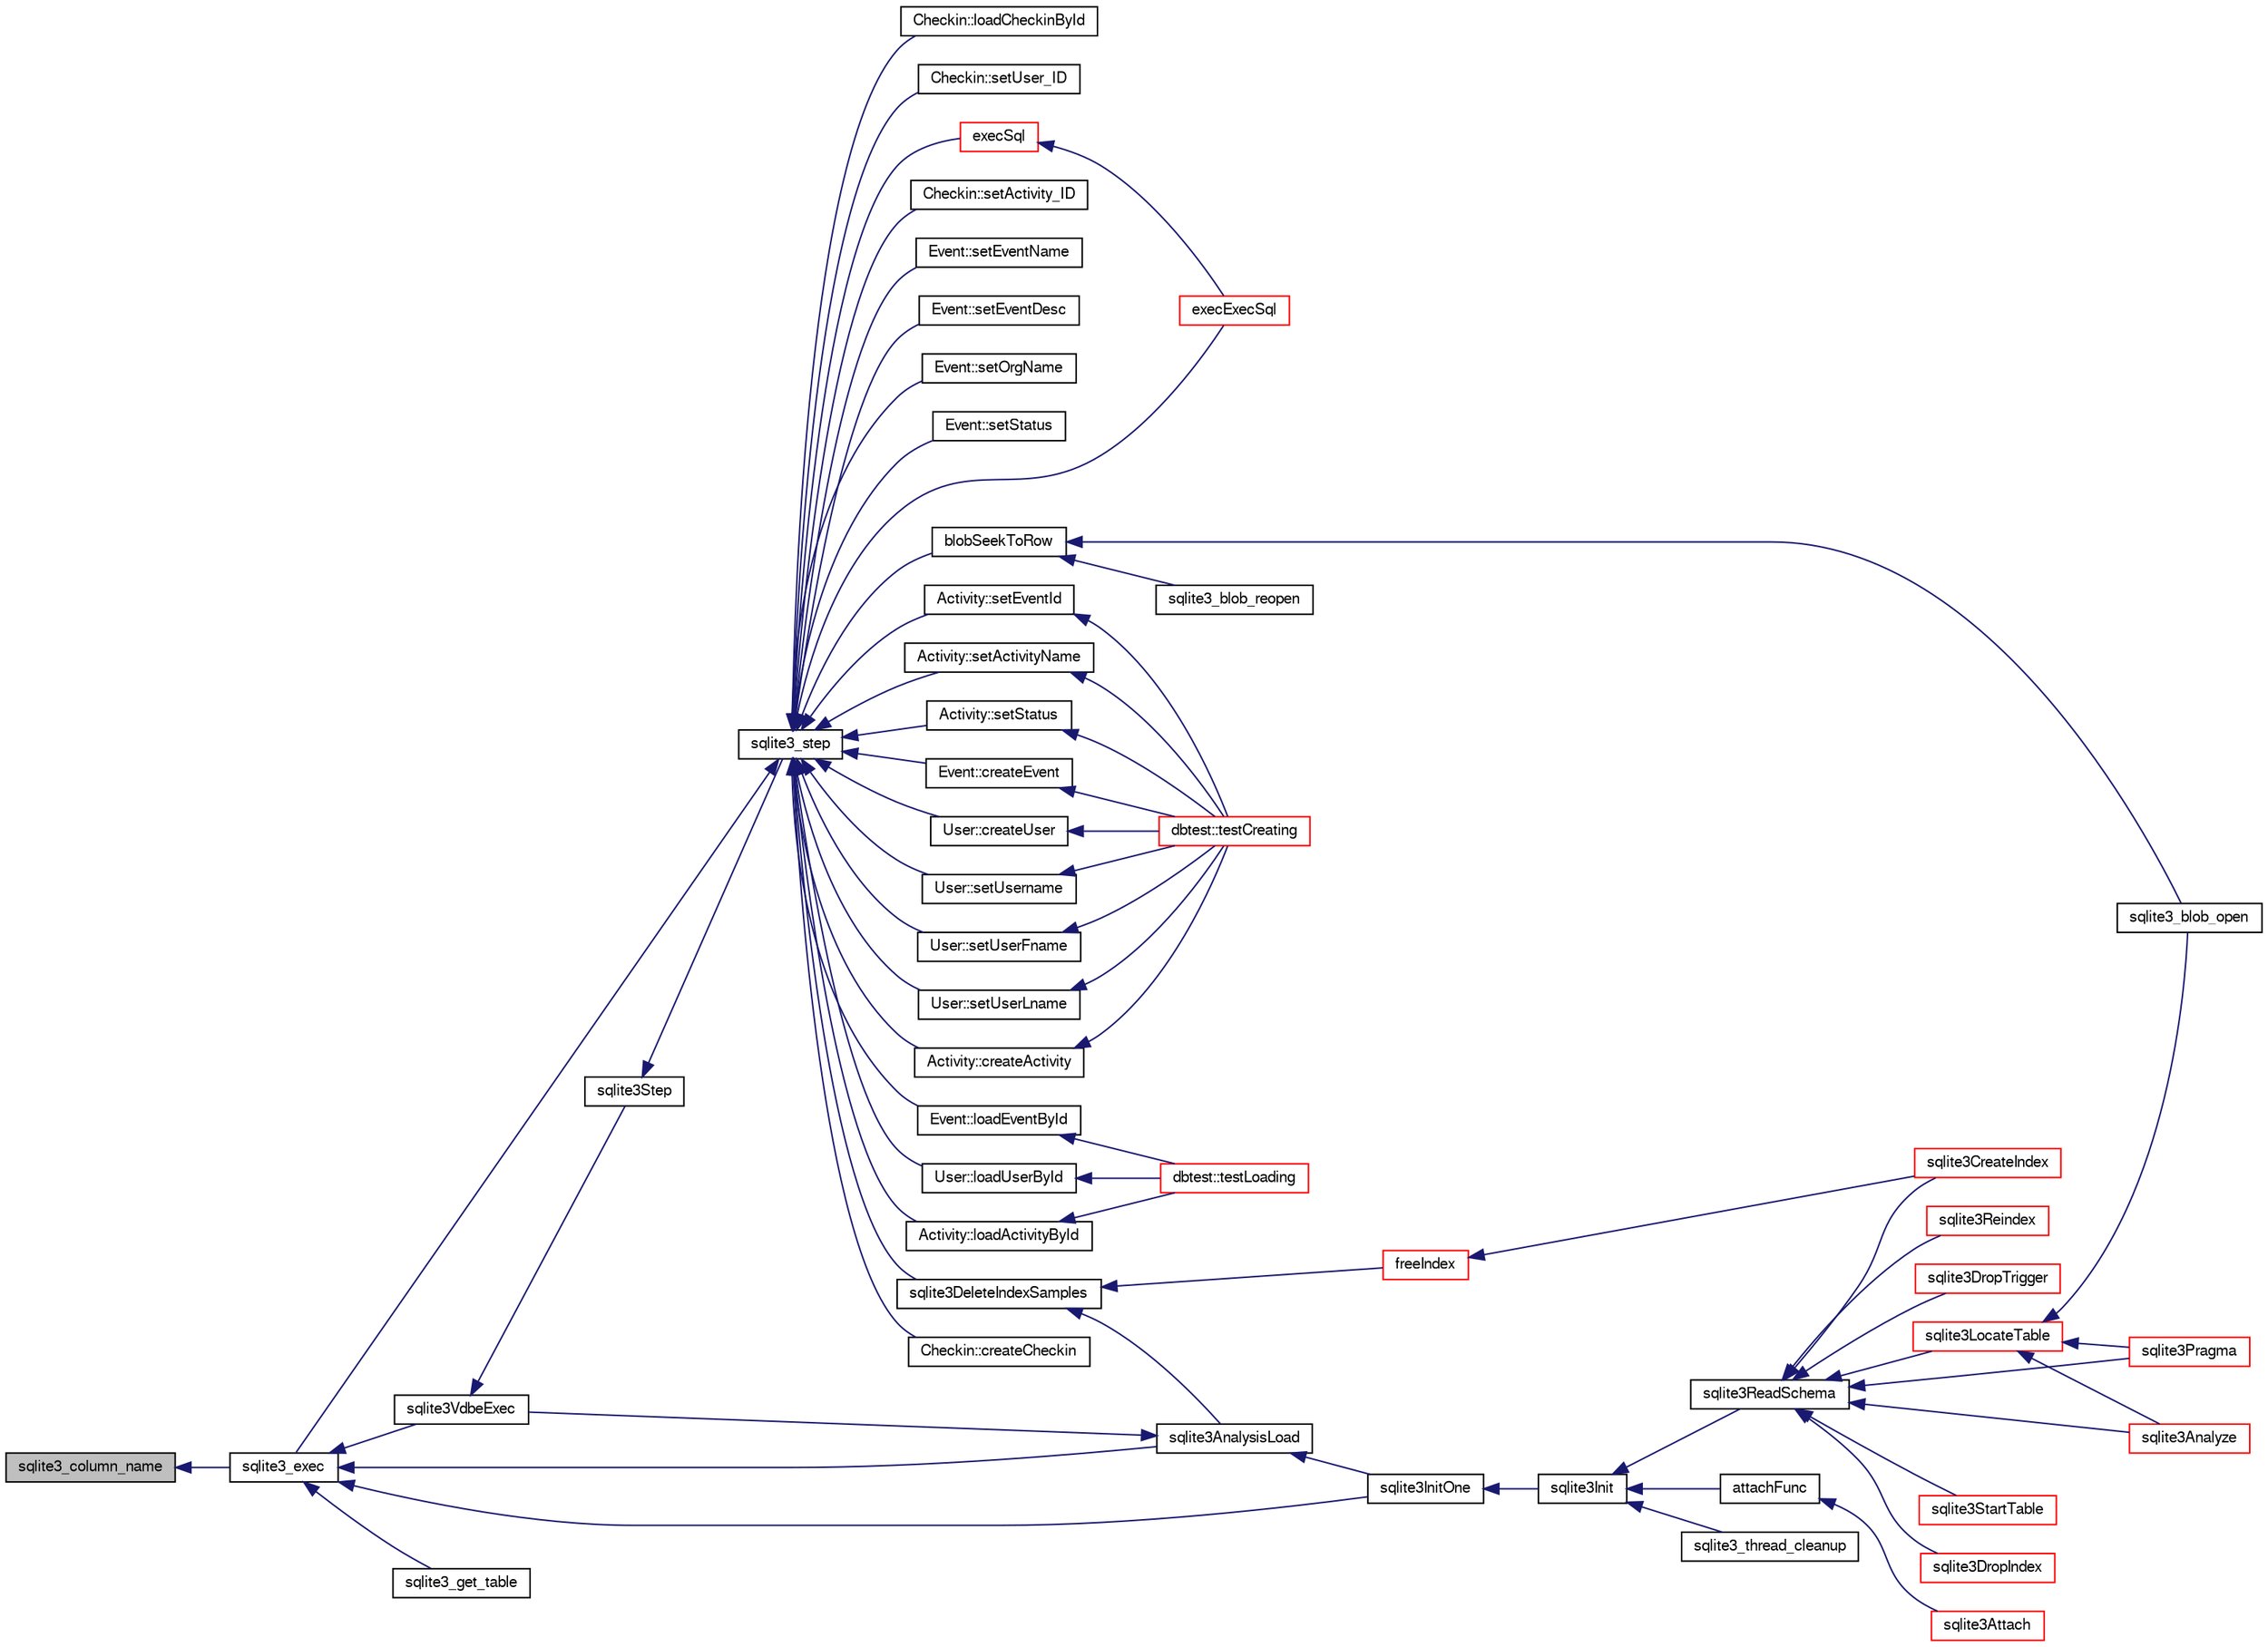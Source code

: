 digraph "sqlite3_column_name"
{
  edge [fontname="FreeSans",fontsize="10",labelfontname="FreeSans",labelfontsize="10"];
  node [fontname="FreeSans",fontsize="10",shape=record];
  rankdir="LR";
  Node19504 [label="sqlite3_column_name",height=0.2,width=0.4,color="black", fillcolor="grey75", style="filled", fontcolor="black"];
  Node19504 -> Node19505 [dir="back",color="midnightblue",fontsize="10",style="solid",fontname="FreeSans"];
  Node19505 [label="sqlite3_exec",height=0.2,width=0.4,color="black", fillcolor="white", style="filled",URL="$sqlite3_8h.html#a97487ec8150e0bcc8fa392ab8f0e24db"];
  Node19505 -> Node19506 [dir="back",color="midnightblue",fontsize="10",style="solid",fontname="FreeSans"];
  Node19506 [label="sqlite3VdbeExec",height=0.2,width=0.4,color="black", fillcolor="white", style="filled",URL="$sqlite3_8c.html#a8ce40a614bdc56719c4d642b1e4dfb21"];
  Node19506 -> Node19507 [dir="back",color="midnightblue",fontsize="10",style="solid",fontname="FreeSans"];
  Node19507 [label="sqlite3Step",height=0.2,width=0.4,color="black", fillcolor="white", style="filled",URL="$sqlite3_8c.html#a3f2872e873e2758a4beedad1d5113554"];
  Node19507 -> Node19508 [dir="back",color="midnightblue",fontsize="10",style="solid",fontname="FreeSans"];
  Node19508 [label="sqlite3_step",height=0.2,width=0.4,color="black", fillcolor="white", style="filled",URL="$sqlite3_8h.html#ac1e491ce36b7471eb28387f7d3c74334"];
  Node19508 -> Node19509 [dir="back",color="midnightblue",fontsize="10",style="solid",fontname="FreeSans"];
  Node19509 [label="Activity::createActivity",height=0.2,width=0.4,color="black", fillcolor="white", style="filled",URL="$classActivity.html#a813cc5e52c14ab49b39014c134e3425b"];
  Node19509 -> Node19510 [dir="back",color="midnightblue",fontsize="10",style="solid",fontname="FreeSans"];
  Node19510 [label="dbtest::testCreating",height=0.2,width=0.4,color="red", fillcolor="white", style="filled",URL="$classdbtest.html#a8193e88a7df657069c8a6bd09c8243b7"];
  Node19508 -> Node19512 [dir="back",color="midnightblue",fontsize="10",style="solid",fontname="FreeSans"];
  Node19512 [label="Activity::loadActivityById",height=0.2,width=0.4,color="black", fillcolor="white", style="filled",URL="$classActivity.html#abe4ffb4f08a47212ebf9013259d9e7fd"];
  Node19512 -> Node19513 [dir="back",color="midnightblue",fontsize="10",style="solid",fontname="FreeSans"];
  Node19513 [label="dbtest::testLoading",height=0.2,width=0.4,color="red", fillcolor="white", style="filled",URL="$classdbtest.html#a6f98d82a2c8e2b9040848763504ddae1"];
  Node19508 -> Node19514 [dir="back",color="midnightblue",fontsize="10",style="solid",fontname="FreeSans"];
  Node19514 [label="Activity::setEventId",height=0.2,width=0.4,color="black", fillcolor="white", style="filled",URL="$classActivity.html#adb1d0fd0d08f473e068f0a4086bfa9ca"];
  Node19514 -> Node19510 [dir="back",color="midnightblue",fontsize="10",style="solid",fontname="FreeSans"];
  Node19508 -> Node19515 [dir="back",color="midnightblue",fontsize="10",style="solid",fontname="FreeSans"];
  Node19515 [label="Activity::setActivityName",height=0.2,width=0.4,color="black", fillcolor="white", style="filled",URL="$classActivity.html#a62dc3737b33915a36086f9dd26d16a81"];
  Node19515 -> Node19510 [dir="back",color="midnightblue",fontsize="10",style="solid",fontname="FreeSans"];
  Node19508 -> Node19516 [dir="back",color="midnightblue",fontsize="10",style="solid",fontname="FreeSans"];
  Node19516 [label="Activity::setStatus",height=0.2,width=0.4,color="black", fillcolor="white", style="filled",URL="$classActivity.html#af618135a7738f4d2a7ee147a8ef912ea"];
  Node19516 -> Node19510 [dir="back",color="midnightblue",fontsize="10",style="solid",fontname="FreeSans"];
  Node19508 -> Node19517 [dir="back",color="midnightblue",fontsize="10",style="solid",fontname="FreeSans"];
  Node19517 [label="Checkin::createCheckin",height=0.2,width=0.4,color="black", fillcolor="white", style="filled",URL="$classCheckin.html#a4e40acdf7fff0e607f6de4f24f3a163c"];
  Node19508 -> Node19518 [dir="back",color="midnightblue",fontsize="10",style="solid",fontname="FreeSans"];
  Node19518 [label="Checkin::loadCheckinById",height=0.2,width=0.4,color="black", fillcolor="white", style="filled",URL="$classCheckin.html#a3461f70ea6c68475225f2a07f78a21e0"];
  Node19508 -> Node19519 [dir="back",color="midnightblue",fontsize="10",style="solid",fontname="FreeSans"];
  Node19519 [label="Checkin::setUser_ID",height=0.2,width=0.4,color="black", fillcolor="white", style="filled",URL="$classCheckin.html#a76ab640f4f912876dbebf183db5359c6"];
  Node19508 -> Node19520 [dir="back",color="midnightblue",fontsize="10",style="solid",fontname="FreeSans"];
  Node19520 [label="Checkin::setActivity_ID",height=0.2,width=0.4,color="black", fillcolor="white", style="filled",URL="$classCheckin.html#ab2ff3ec2604ec73a42af25874a00b232"];
  Node19508 -> Node19521 [dir="back",color="midnightblue",fontsize="10",style="solid",fontname="FreeSans"];
  Node19521 [label="Event::createEvent",height=0.2,width=0.4,color="black", fillcolor="white", style="filled",URL="$classEvent.html#a77adb9f4a46ffb32c2d931f0691f5903"];
  Node19521 -> Node19510 [dir="back",color="midnightblue",fontsize="10",style="solid",fontname="FreeSans"];
  Node19508 -> Node19522 [dir="back",color="midnightblue",fontsize="10",style="solid",fontname="FreeSans"];
  Node19522 [label="Event::loadEventById",height=0.2,width=0.4,color="black", fillcolor="white", style="filled",URL="$classEvent.html#afa66cea33f722dbeecb69cc98fdea055"];
  Node19522 -> Node19513 [dir="back",color="midnightblue",fontsize="10",style="solid",fontname="FreeSans"];
  Node19508 -> Node19523 [dir="back",color="midnightblue",fontsize="10",style="solid",fontname="FreeSans"];
  Node19523 [label="Event::setEventName",height=0.2,width=0.4,color="black", fillcolor="white", style="filled",URL="$classEvent.html#a10596b6ca077df05184e30d62b08729d"];
  Node19508 -> Node19524 [dir="back",color="midnightblue",fontsize="10",style="solid",fontname="FreeSans"];
  Node19524 [label="Event::setEventDesc",height=0.2,width=0.4,color="black", fillcolor="white", style="filled",URL="$classEvent.html#ae36b8377dcae792f1c5c4726024c981b"];
  Node19508 -> Node19525 [dir="back",color="midnightblue",fontsize="10",style="solid",fontname="FreeSans"];
  Node19525 [label="Event::setOrgName",height=0.2,width=0.4,color="black", fillcolor="white", style="filled",URL="$classEvent.html#a19aac0f776bd764563a54977656cf680"];
  Node19508 -> Node19526 [dir="back",color="midnightblue",fontsize="10",style="solid",fontname="FreeSans"];
  Node19526 [label="Event::setStatus",height=0.2,width=0.4,color="black", fillcolor="white", style="filled",URL="$classEvent.html#ab0a6b9285af0f4172eb841e2b80f8972"];
  Node19508 -> Node19527 [dir="back",color="midnightblue",fontsize="10",style="solid",fontname="FreeSans"];
  Node19527 [label="blobSeekToRow",height=0.2,width=0.4,color="black", fillcolor="white", style="filled",URL="$sqlite3_8c.html#afff57e13332b98c8a44a7cebe38962ab"];
  Node19527 -> Node19528 [dir="back",color="midnightblue",fontsize="10",style="solid",fontname="FreeSans"];
  Node19528 [label="sqlite3_blob_open",height=0.2,width=0.4,color="black", fillcolor="white", style="filled",URL="$sqlite3_8h.html#adb8ad839a5bdd62a43785132bc7dd518"];
  Node19527 -> Node19529 [dir="back",color="midnightblue",fontsize="10",style="solid",fontname="FreeSans"];
  Node19529 [label="sqlite3_blob_reopen",height=0.2,width=0.4,color="black", fillcolor="white", style="filled",URL="$sqlite3_8h.html#abc77c24fdc0150138490359a94360f7e"];
  Node19508 -> Node19530 [dir="back",color="midnightblue",fontsize="10",style="solid",fontname="FreeSans"];
  Node19530 [label="sqlite3DeleteIndexSamples",height=0.2,width=0.4,color="black", fillcolor="white", style="filled",URL="$sqlite3_8c.html#aaeda0302fbf61397ec009f65bed047ef"];
  Node19530 -> Node19531 [dir="back",color="midnightblue",fontsize="10",style="solid",fontname="FreeSans"];
  Node19531 [label="sqlite3AnalysisLoad",height=0.2,width=0.4,color="black", fillcolor="white", style="filled",URL="$sqlite3_8c.html#a48a2301c27e1d3d68708b9b8761b5a01"];
  Node19531 -> Node19506 [dir="back",color="midnightblue",fontsize="10",style="solid",fontname="FreeSans"];
  Node19531 -> Node19532 [dir="back",color="midnightblue",fontsize="10",style="solid",fontname="FreeSans"];
  Node19532 [label="sqlite3InitOne",height=0.2,width=0.4,color="black", fillcolor="white", style="filled",URL="$sqlite3_8c.html#ac4318b25df65269906b0379251fe9b85"];
  Node19532 -> Node19533 [dir="back",color="midnightblue",fontsize="10",style="solid",fontname="FreeSans"];
  Node19533 [label="sqlite3Init",height=0.2,width=0.4,color="black", fillcolor="white", style="filled",URL="$sqlite3_8c.html#aed74e3dc765631a833f522f425ff5a48"];
  Node19533 -> Node19534 [dir="back",color="midnightblue",fontsize="10",style="solid",fontname="FreeSans"];
  Node19534 [label="attachFunc",height=0.2,width=0.4,color="black", fillcolor="white", style="filled",URL="$sqlite3_8c.html#a69cb751a7da501b9a0aa37e0d7c3eaf7"];
  Node19534 -> Node19535 [dir="back",color="midnightblue",fontsize="10",style="solid",fontname="FreeSans"];
  Node19535 [label="sqlite3Attach",height=0.2,width=0.4,color="red", fillcolor="white", style="filled",URL="$sqlite3_8c.html#ae0907fe0b43cc1b4c7e6a16213e8546f"];
  Node19533 -> Node19538 [dir="back",color="midnightblue",fontsize="10",style="solid",fontname="FreeSans"];
  Node19538 [label="sqlite3ReadSchema",height=0.2,width=0.4,color="black", fillcolor="white", style="filled",URL="$sqlite3_8c.html#ac41a97f30334f7d35b2b5713097eca90"];
  Node19538 -> Node19539 [dir="back",color="midnightblue",fontsize="10",style="solid",fontname="FreeSans"];
  Node19539 [label="sqlite3Analyze",height=0.2,width=0.4,color="red", fillcolor="white", style="filled",URL="$sqlite3_8c.html#ac696deb1ccaae3fa855cfbd0bfd4d048"];
  Node19538 -> Node19540 [dir="back",color="midnightblue",fontsize="10",style="solid",fontname="FreeSans"];
  Node19540 [label="sqlite3LocateTable",height=0.2,width=0.4,color="red", fillcolor="white", style="filled",URL="$sqlite3_8c.html#adfeea5b18971250d4ff7f5a44e134d75"];
  Node19540 -> Node19528 [dir="back",color="midnightblue",fontsize="10",style="solid",fontname="FreeSans"];
  Node19540 -> Node19539 [dir="back",color="midnightblue",fontsize="10",style="solid",fontname="FreeSans"];
  Node19540 -> Node19584 [dir="back",color="midnightblue",fontsize="10",style="solid",fontname="FreeSans"];
  Node19584 [label="sqlite3Pragma",height=0.2,width=0.4,color="red", fillcolor="white", style="filled",URL="$sqlite3_8c.html#a111391370f58f8e6a6eca51fd34d62ed"];
  Node19538 -> Node19628 [dir="back",color="midnightblue",fontsize="10",style="solid",fontname="FreeSans"];
  Node19628 [label="sqlite3StartTable",height=0.2,width=0.4,color="red", fillcolor="white", style="filled",URL="$sqlite3_8c.html#af49b4395f39d9078a0dda2484c183012"];
  Node19538 -> Node19545 [dir="back",color="midnightblue",fontsize="10",style="solid",fontname="FreeSans"];
  Node19545 [label="sqlite3CreateIndex",height=0.2,width=0.4,color="red", fillcolor="white", style="filled",URL="$sqlite3_8c.html#a8dbe5e590ab6c58a8c45f34f7c81e825"];
  Node19538 -> Node19630 [dir="back",color="midnightblue",fontsize="10",style="solid",fontname="FreeSans"];
  Node19630 [label="sqlite3DropIndex",height=0.2,width=0.4,color="red", fillcolor="white", style="filled",URL="$sqlite3_8c.html#a3ffd2536f34a0cf6d427710b06b71e83"];
  Node19538 -> Node19598 [dir="back",color="midnightblue",fontsize="10",style="solid",fontname="FreeSans"];
  Node19598 [label="sqlite3Reindex",height=0.2,width=0.4,color="red", fillcolor="white", style="filled",URL="$sqlite3_8c.html#abd189e31189391e1ef114b413ff4abbf"];
  Node19538 -> Node19584 [dir="back",color="midnightblue",fontsize="10",style="solid",fontname="FreeSans"];
  Node19538 -> Node19631 [dir="back",color="midnightblue",fontsize="10",style="solid",fontname="FreeSans"];
  Node19631 [label="sqlite3DropTrigger",height=0.2,width=0.4,color="red", fillcolor="white", style="filled",URL="$sqlite3_8c.html#affdf1dd65e331b06feaef6ff8636305f"];
  Node19533 -> Node19632 [dir="back",color="midnightblue",fontsize="10",style="solid",fontname="FreeSans"];
  Node19632 [label="sqlite3_thread_cleanup",height=0.2,width=0.4,color="black", fillcolor="white", style="filled",URL="$sqlite3_8h.html#a34980c829db84f02e1a1599063469f06"];
  Node19530 -> Node19633 [dir="back",color="midnightblue",fontsize="10",style="solid",fontname="FreeSans"];
  Node19633 [label="freeIndex",height=0.2,width=0.4,color="red", fillcolor="white", style="filled",URL="$sqlite3_8c.html#a00907c99c18d5bcb9d0b38c077146c31"];
  Node19633 -> Node19545 [dir="back",color="midnightblue",fontsize="10",style="solid",fontname="FreeSans"];
  Node19508 -> Node19505 [dir="back",color="midnightblue",fontsize="10",style="solid",fontname="FreeSans"];
  Node19508 -> Node19690 [dir="back",color="midnightblue",fontsize="10",style="solid",fontname="FreeSans"];
  Node19690 [label="execSql",height=0.2,width=0.4,color="red", fillcolor="white", style="filled",URL="$sqlite3_8c.html#a7d16651b98a110662f4c265eff0246cb"];
  Node19690 -> Node19691 [dir="back",color="midnightblue",fontsize="10",style="solid",fontname="FreeSans"];
  Node19691 [label="execExecSql",height=0.2,width=0.4,color="red", fillcolor="white", style="filled",URL="$sqlite3_8c.html#ac1be09a6c047f21133d16378d301e0d4"];
  Node19508 -> Node19691 [dir="back",color="midnightblue",fontsize="10",style="solid",fontname="FreeSans"];
  Node19508 -> Node19693 [dir="back",color="midnightblue",fontsize="10",style="solid",fontname="FreeSans"];
  Node19693 [label="User::createUser",height=0.2,width=0.4,color="black", fillcolor="white", style="filled",URL="$classUser.html#a22ed673939e8cc0a136130b809bba513"];
  Node19693 -> Node19510 [dir="back",color="midnightblue",fontsize="10",style="solid",fontname="FreeSans"];
  Node19508 -> Node19694 [dir="back",color="midnightblue",fontsize="10",style="solid",fontname="FreeSans"];
  Node19694 [label="User::loadUserById",height=0.2,width=0.4,color="black", fillcolor="white", style="filled",URL="$classUser.html#a863377665b7fb83c5547dcf9727f5092"];
  Node19694 -> Node19513 [dir="back",color="midnightblue",fontsize="10",style="solid",fontname="FreeSans"];
  Node19508 -> Node19695 [dir="back",color="midnightblue",fontsize="10",style="solid",fontname="FreeSans"];
  Node19695 [label="User::setUsername",height=0.2,width=0.4,color="black", fillcolor="white", style="filled",URL="$classUser.html#aa0497022a136cb78de785b0a39ae60b1"];
  Node19695 -> Node19510 [dir="back",color="midnightblue",fontsize="10",style="solid",fontname="FreeSans"];
  Node19508 -> Node19696 [dir="back",color="midnightblue",fontsize="10",style="solid",fontname="FreeSans"];
  Node19696 [label="User::setUserFname",height=0.2,width=0.4,color="black", fillcolor="white", style="filled",URL="$classUser.html#a72657eb55cd0ca437b4841a43f19912f"];
  Node19696 -> Node19510 [dir="back",color="midnightblue",fontsize="10",style="solid",fontname="FreeSans"];
  Node19508 -> Node19697 [dir="back",color="midnightblue",fontsize="10",style="solid",fontname="FreeSans"];
  Node19697 [label="User::setUserLname",height=0.2,width=0.4,color="black", fillcolor="white", style="filled",URL="$classUser.html#aa25973387e5afe1aa6f60dd6545e33b5"];
  Node19697 -> Node19510 [dir="back",color="midnightblue",fontsize="10",style="solid",fontname="FreeSans"];
  Node19505 -> Node19531 [dir="back",color="midnightblue",fontsize="10",style="solid",fontname="FreeSans"];
  Node19505 -> Node19532 [dir="back",color="midnightblue",fontsize="10",style="solid",fontname="FreeSans"];
  Node19505 -> Node19765 [dir="back",color="midnightblue",fontsize="10",style="solid",fontname="FreeSans"];
  Node19765 [label="sqlite3_get_table",height=0.2,width=0.4,color="black", fillcolor="white", style="filled",URL="$sqlite3_8h.html#a5effeac4e12df57beaa35c5be1f61579"];
}

